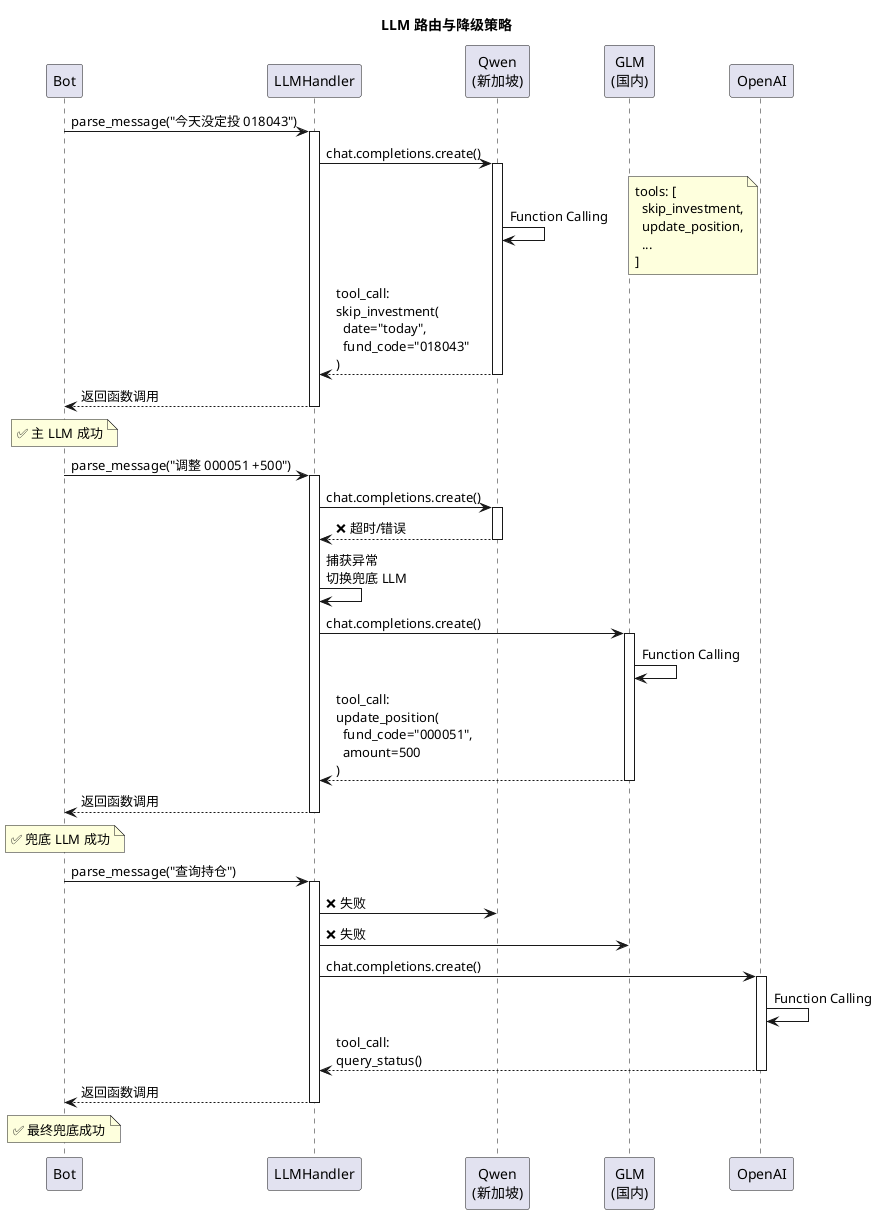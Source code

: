 @startuml LLMRouting
skinparam backgroundColor white
skinparam defaultFontName "PingFang SC,Microsoft YaHei,SimHei,Arial Unicode MS"

title LLM 路由与降级策略

participant "Bot" as Bot
participant "LLMHandler" as Handler
participant "Qwen\n(新加坡)" as Qwen
participant "GLM\n(国内)" as GLM
participant "OpenAI" as OpenAI

' ============================================================
' 正常流程：Qwen 成功
' ============================================================

Bot -> Handler: parse_message("今天没定投 018043")
activate Handler

Handler -> Qwen: chat.completions.create()
activate Qwen

Qwen -> Qwen: Function Calling
note right: tools: [\n  skip_investment,\n  update_position,\n  ...\n]

Qwen --> Handler: tool_call:\nskip_investment(\n  date="today",\n  fund_code="018043"\n)
deactivate Qwen

Handler --> Bot: 返回函数调用
deactivate Handler

note over Bot: ✅ 主 LLM 成功

' ============================================================
' 降级流程：Qwen 失败 → GLM
' ============================================================

Bot -> Handler: parse_message("调整 000051 +500")
activate Handler

Handler -> Qwen: chat.completions.create()
activate Qwen

Qwen --> Handler: ❌ 超时/错误
deactivate Qwen

Handler -> Handler: 捕获异常\n切换兜底 LLM

Handler -> GLM: chat.completions.create()
activate GLM

GLM -> GLM: Function Calling

GLM --> Handler: tool_call:\nupdate_position(\n  fund_code="000051",\n  amount=500\n)
deactivate GLM

Handler --> Bot: 返回函数调用
deactivate Handler

note over Bot: ✅ 兜底 LLM 成功

' ============================================================
' 二次降级：GLM 失败 → OpenAI
' ============================================================

Bot -> Handler: parse_message("查询持仓")
activate Handler

Handler -> Qwen: ❌ 失败
Handler -> GLM: ❌ 失败

Handler -> OpenAI: chat.completions.create()
activate OpenAI

OpenAI -> OpenAI: Function Calling

OpenAI --> Handler: tool_call:\nquery_status()
deactivate OpenAI

Handler --> Bot: 返回函数调用
deactivate Handler

note over Bot: ✅ 最终兜底成功

@enduml

